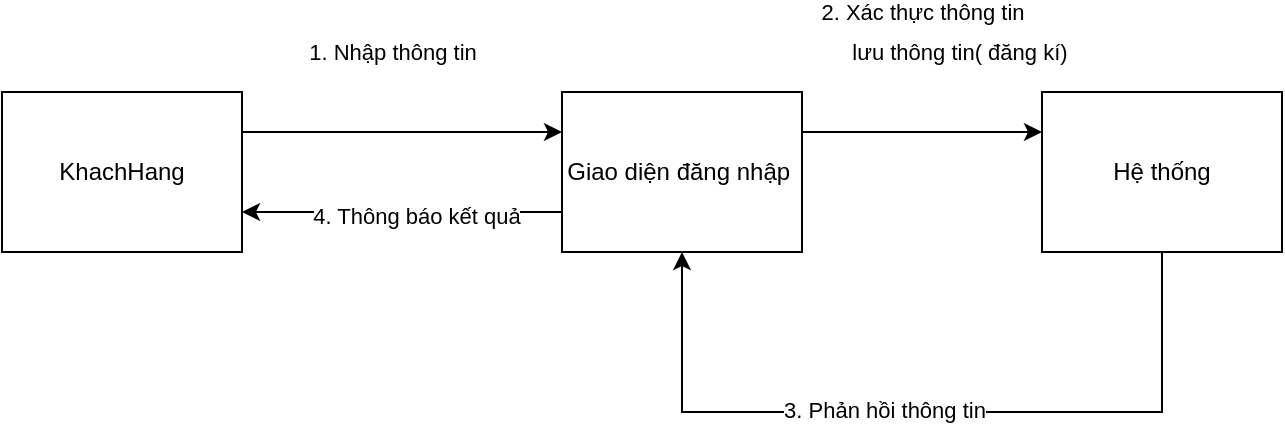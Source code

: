 <mxfile version="26.2.14">
  <diagram name="Trang-1" id="8dh_iJ-mj9WypEKNQmr2">
    <mxGraphModel dx="1068" dy="468" grid="1" gridSize="10" guides="1" tooltips="1" connect="1" arrows="1" fold="1" page="1" pageScale="1" pageWidth="827" pageHeight="1169" math="0" shadow="0">
      <root>
        <mxCell id="0" />
        <mxCell id="1" parent="0" />
        <mxCell id="zUjo8RjPD2OoqbLKApms-1" style="edgeStyle=orthogonalEdgeStyle;rounded=0;orthogonalLoop=1;jettySize=auto;html=1;exitX=1;exitY=0.25;exitDx=0;exitDy=0;entryX=0;entryY=0.25;entryDx=0;entryDy=0;" edge="1" parent="1" source="TJnkYudBK4qgaoj1K8mH-1" target="TJnkYudBK4qgaoj1K8mH-2">
          <mxGeometry relative="1" as="geometry" />
        </mxCell>
        <mxCell id="zUjo8RjPD2OoqbLKApms-2" value="1. Nhập thông tin" style="edgeLabel;html=1;align=center;verticalAlign=middle;resizable=0;points=[];" vertex="1" connectable="0" parent="zUjo8RjPD2OoqbLKApms-1">
          <mxGeometry x="-0.237" relative="1" as="geometry">
            <mxPoint x="14" y="-40" as="offset" />
          </mxGeometry>
        </mxCell>
        <mxCell id="TJnkYudBK4qgaoj1K8mH-1" value="KhachHang" style="rounded=0;whiteSpace=wrap;html=1;" parent="1" vertex="1">
          <mxGeometry x="40" y="120" width="120" height="80" as="geometry" />
        </mxCell>
        <mxCell id="zUjo8RjPD2OoqbLKApms-3" style="edgeStyle=orthogonalEdgeStyle;rounded=0;orthogonalLoop=1;jettySize=auto;html=1;entryX=0;entryY=0.25;entryDx=0;entryDy=0;exitX=1;exitY=0.25;exitDx=0;exitDy=0;" edge="1" parent="1" source="TJnkYudBK4qgaoj1K8mH-2" target="TJnkYudBK4qgaoj1K8mH-3">
          <mxGeometry relative="1" as="geometry" />
        </mxCell>
        <mxCell id="zUjo8RjPD2OoqbLKApms-4" value="2. Xác thực thông tin" style="edgeLabel;html=1;align=center;verticalAlign=middle;resizable=0;points=[];" vertex="1" connectable="0" parent="zUjo8RjPD2OoqbLKApms-3">
          <mxGeometry x="-0.203" y="-3" relative="1" as="geometry">
            <mxPoint x="12" y="-63" as="offset" />
          </mxGeometry>
        </mxCell>
        <mxCell id="zUjo8RjPD2OoqbLKApms-5" value="lưu thông tin( đăng kí)&amp;nbsp;" style="edgeLabel;html=1;align=center;verticalAlign=middle;resizable=0;points=[];" vertex="1" connectable="0" parent="zUjo8RjPD2OoqbLKApms-3">
          <mxGeometry x="0.263" y="2" relative="1" as="geometry">
            <mxPoint x="4" y="-38" as="offset" />
          </mxGeometry>
        </mxCell>
        <mxCell id="zUjo8RjPD2OoqbLKApms-8" style="edgeStyle=orthogonalEdgeStyle;rounded=0;orthogonalLoop=1;jettySize=auto;html=1;entryX=1;entryY=0.75;entryDx=0;entryDy=0;exitX=0;exitY=0.75;exitDx=0;exitDy=0;" edge="1" parent="1" source="TJnkYudBK4qgaoj1K8mH-2" target="TJnkYudBK4qgaoj1K8mH-1">
          <mxGeometry relative="1" as="geometry" />
        </mxCell>
        <mxCell id="zUjo8RjPD2OoqbLKApms-9" value="4. Thông báo kết quả" style="edgeLabel;html=1;align=center;verticalAlign=middle;resizable=0;points=[];" vertex="1" connectable="0" parent="zUjo8RjPD2OoqbLKApms-8">
          <mxGeometry x="-0.08" y="2" relative="1" as="geometry">
            <mxPoint as="offset" />
          </mxGeometry>
        </mxCell>
        <mxCell id="TJnkYudBK4qgaoj1K8mH-2" value="Giao diện đăng nhập&amp;nbsp;" style="rounded=0;whiteSpace=wrap;html=1;" parent="1" vertex="1">
          <mxGeometry x="320" y="120" width="120" height="80" as="geometry" />
        </mxCell>
        <mxCell id="zUjo8RjPD2OoqbLKApms-6" style="edgeStyle=orthogonalEdgeStyle;rounded=0;orthogonalLoop=1;jettySize=auto;html=1;entryX=0.5;entryY=1;entryDx=0;entryDy=0;" edge="1" parent="1" source="TJnkYudBK4qgaoj1K8mH-3" target="TJnkYudBK4qgaoj1K8mH-2">
          <mxGeometry relative="1" as="geometry">
            <mxPoint x="610" y="320" as="targetPoint" />
            <Array as="points">
              <mxPoint x="620" y="280" />
              <mxPoint x="380" y="280" />
            </Array>
          </mxGeometry>
        </mxCell>
        <mxCell id="zUjo8RjPD2OoqbLKApms-7" value="3. Phản hồi thông tin" style="edgeLabel;html=1;align=center;verticalAlign=middle;resizable=0;points=[];" vertex="1" connectable="0" parent="zUjo8RjPD2OoqbLKApms-6">
          <mxGeometry x="0.096" y="-1" relative="1" as="geometry">
            <mxPoint as="offset" />
          </mxGeometry>
        </mxCell>
        <mxCell id="TJnkYudBK4qgaoj1K8mH-3" value="Hệ thống" style="rounded=0;whiteSpace=wrap;html=1;" parent="1" vertex="1">
          <mxGeometry x="560" y="120" width="120" height="80" as="geometry" />
        </mxCell>
      </root>
    </mxGraphModel>
  </diagram>
</mxfile>
